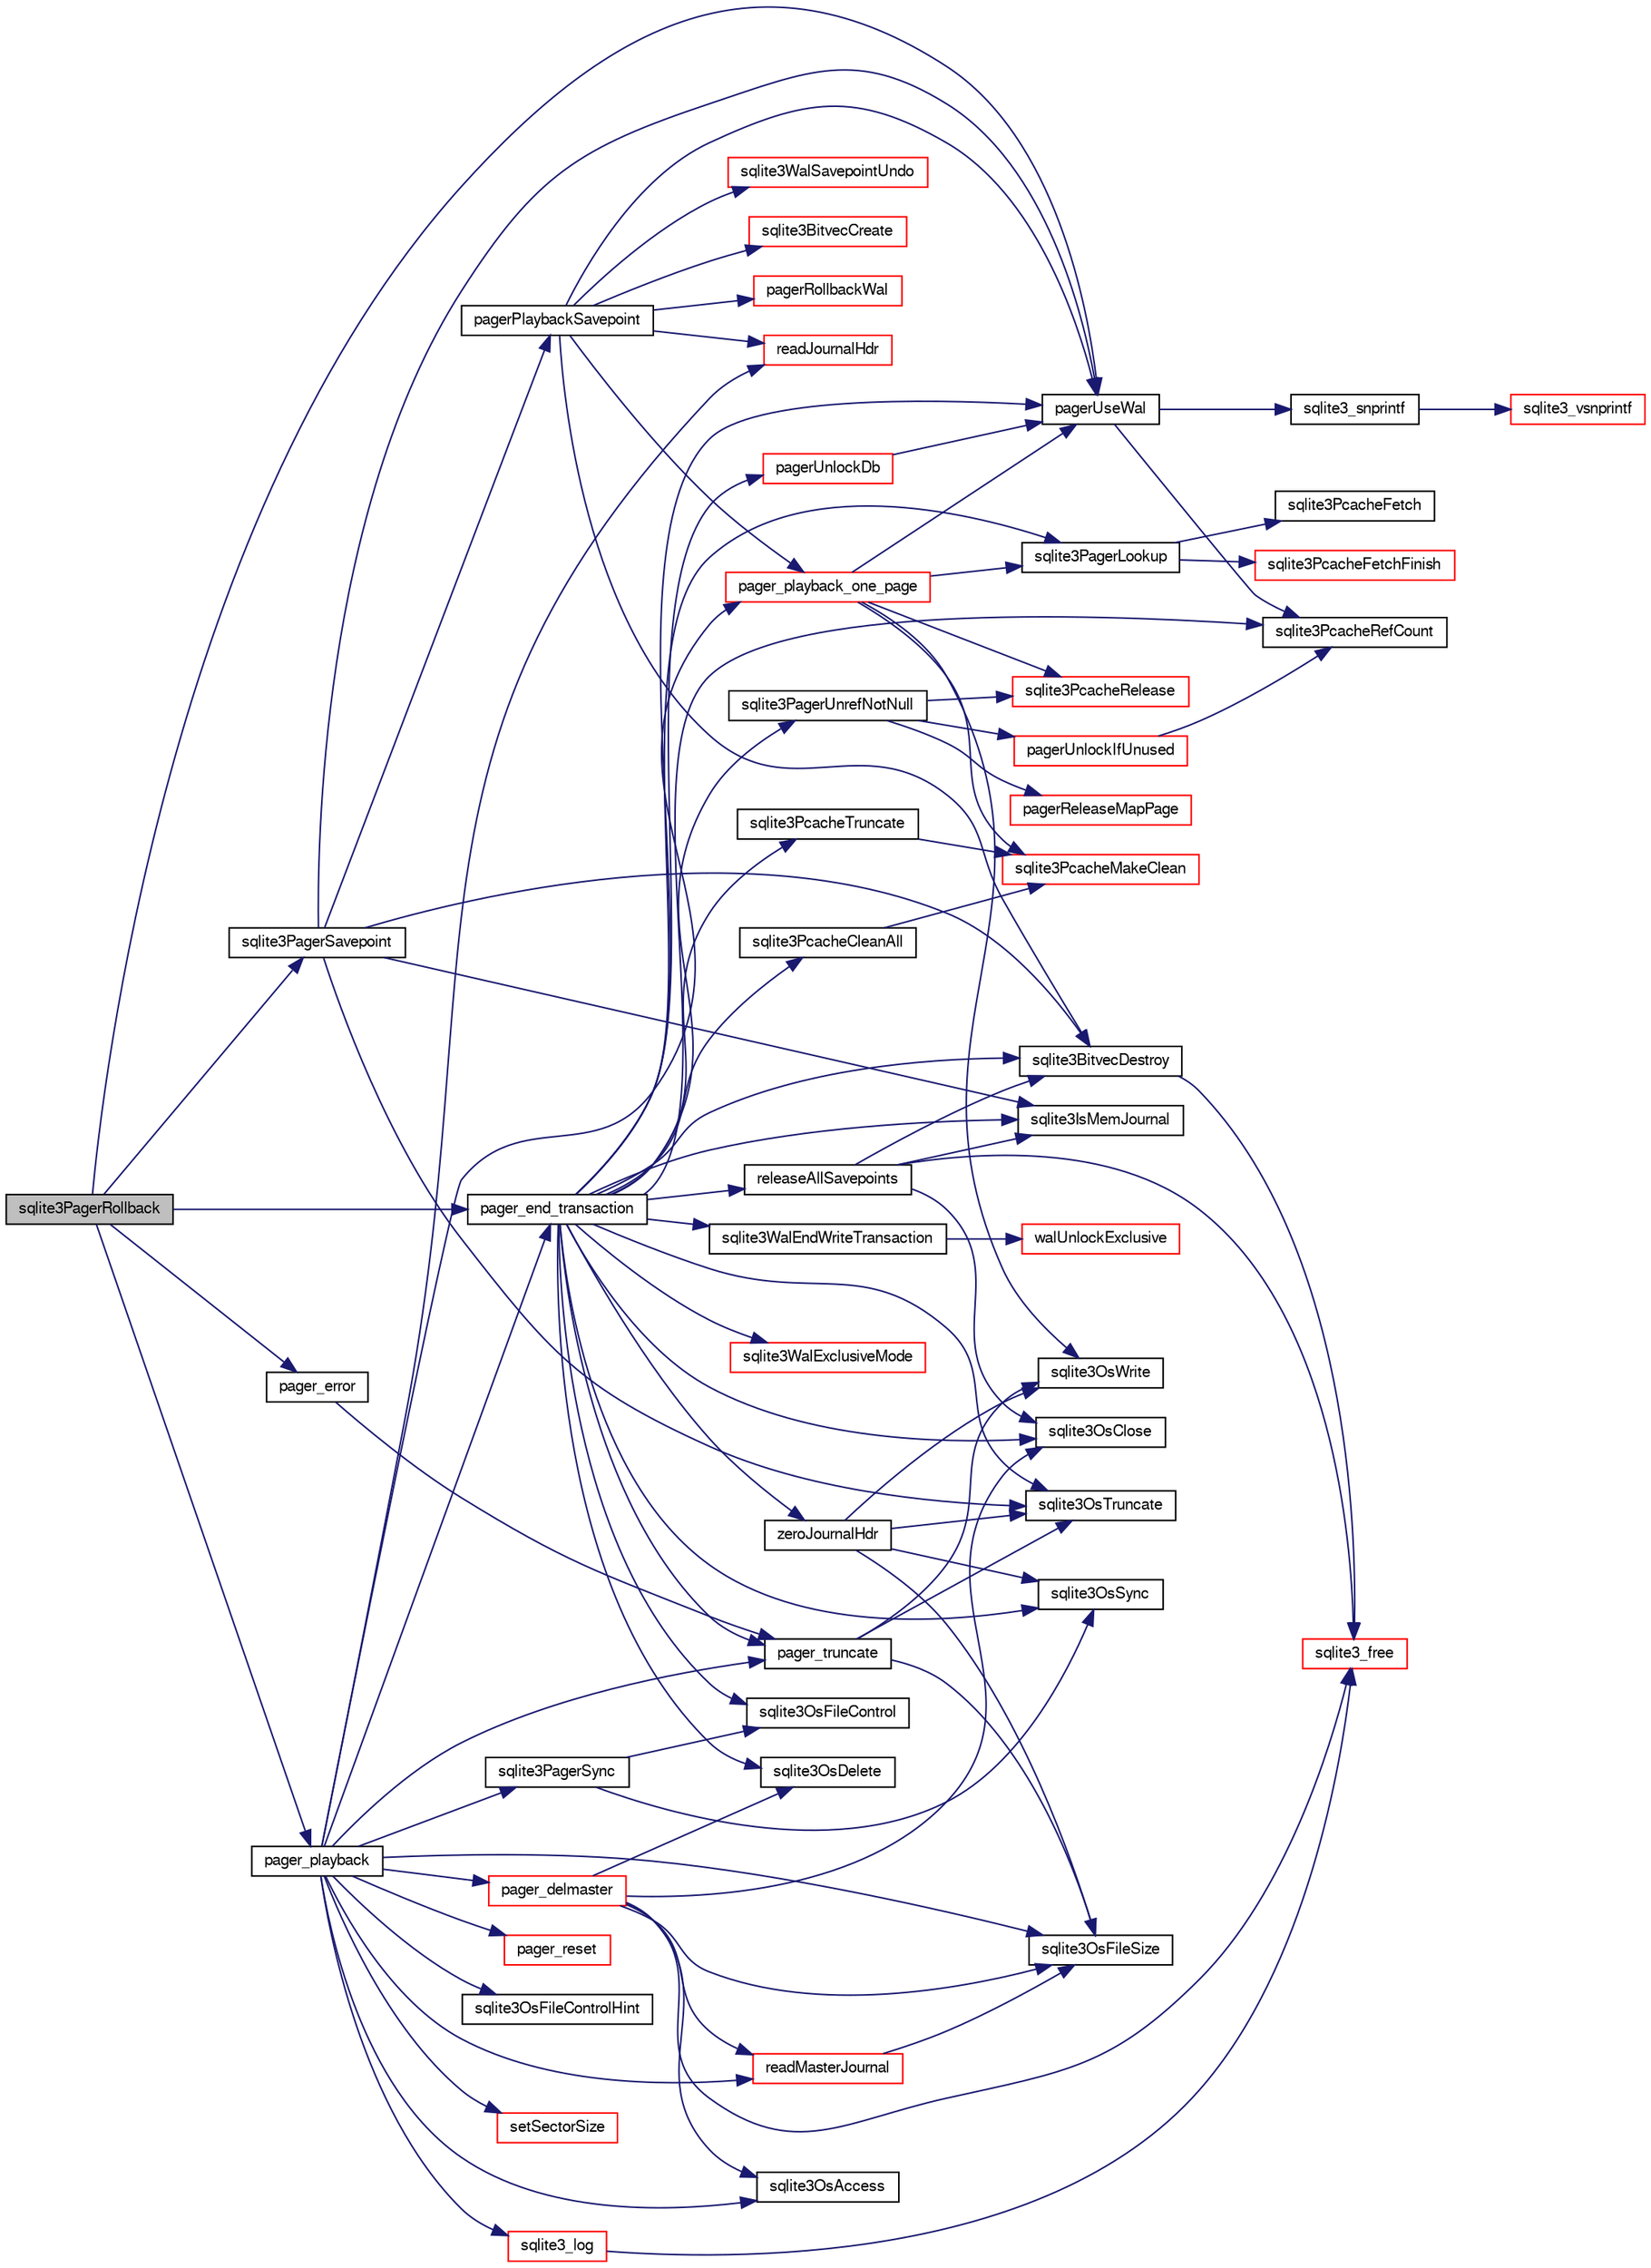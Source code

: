 digraph "sqlite3PagerRollback"
{
  edge [fontname="FreeSans",fontsize="10",labelfontname="FreeSans",labelfontsize="10"];
  node [fontname="FreeSans",fontsize="10",shape=record];
  rankdir="LR";
  Node636100 [label="sqlite3PagerRollback",height=0.2,width=0.4,color="black", fillcolor="grey75", style="filled", fontcolor="black"];
  Node636100 -> Node636101 [color="midnightblue",fontsize="10",style="solid",fontname="FreeSans"];
  Node636101 [label="pagerUseWal",height=0.2,width=0.4,color="black", fillcolor="white", style="filled",URL="$sqlite3_8c.html#a31def80bfe1de9284d635ba190a5eb68"];
  Node636101 -> Node636102 [color="midnightblue",fontsize="10",style="solid",fontname="FreeSans"];
  Node636102 [label="sqlite3PcacheRefCount",height=0.2,width=0.4,color="black", fillcolor="white", style="filled",URL="$sqlite3_8c.html#adee2536d23ec9628e0883ccab03b3429"];
  Node636101 -> Node636103 [color="midnightblue",fontsize="10",style="solid",fontname="FreeSans"];
  Node636103 [label="sqlite3_snprintf",height=0.2,width=0.4,color="black", fillcolor="white", style="filled",URL="$sqlite3_8c.html#aa2695a752e971577f5784122f2013c40"];
  Node636103 -> Node636104 [color="midnightblue",fontsize="10",style="solid",fontname="FreeSans"];
  Node636104 [label="sqlite3_vsnprintf",height=0.2,width=0.4,color="red", fillcolor="white", style="filled",URL="$sqlite3_8c.html#a0862c03aea71d62847e452aa655add42"];
  Node636100 -> Node636385 [color="midnightblue",fontsize="10",style="solid",fontname="FreeSans"];
  Node636385 [label="sqlite3PagerSavepoint",height=0.2,width=0.4,color="black", fillcolor="white", style="filled",URL="$sqlite3_8c.html#a8b5f1920b6a8b564a47e243868f2c8d4"];
  Node636385 -> Node636386 [color="midnightblue",fontsize="10",style="solid",fontname="FreeSans"];
  Node636386 [label="sqlite3BitvecDestroy",height=0.2,width=0.4,color="black", fillcolor="white", style="filled",URL="$sqlite3_8c.html#ab732400d8022b48df1b7b3ee41be045d"];
  Node636386 -> Node636118 [color="midnightblue",fontsize="10",style="solid",fontname="FreeSans"];
  Node636118 [label="sqlite3_free",height=0.2,width=0.4,color="red", fillcolor="white", style="filled",URL="$sqlite3_8c.html#a6552349e36a8a691af5487999ab09519"];
  Node636385 -> Node636387 [color="midnightblue",fontsize="10",style="solid",fontname="FreeSans"];
  Node636387 [label="sqlite3IsMemJournal",height=0.2,width=0.4,color="black", fillcolor="white", style="filled",URL="$sqlite3_8c.html#a237bb8682b84ed24be164d4c57465182"];
  Node636385 -> Node636388 [color="midnightblue",fontsize="10",style="solid",fontname="FreeSans"];
  Node636388 [label="sqlite3OsTruncate",height=0.2,width=0.4,color="black", fillcolor="white", style="filled",URL="$sqlite3_8c.html#ab14e17fc93b09d52b42c433c47eb3b68"];
  Node636385 -> Node636101 [color="midnightblue",fontsize="10",style="solid",fontname="FreeSans"];
  Node636385 -> Node636389 [color="midnightblue",fontsize="10",style="solid",fontname="FreeSans"];
  Node636389 [label="pagerPlaybackSavepoint",height=0.2,width=0.4,color="black", fillcolor="white", style="filled",URL="$sqlite3_8c.html#aedf76c3b6661c4244cc3e2c5464fd12e"];
  Node636389 -> Node636390 [color="midnightblue",fontsize="10",style="solid",fontname="FreeSans"];
  Node636390 [label="sqlite3BitvecCreate",height=0.2,width=0.4,color="red", fillcolor="white", style="filled",URL="$sqlite3_8c.html#a0a60c2422cf28790767f5bc7598514ee"];
  Node636389 -> Node636101 [color="midnightblue",fontsize="10",style="solid",fontname="FreeSans"];
  Node636389 -> Node636391 [color="midnightblue",fontsize="10",style="solid",fontname="FreeSans"];
  Node636391 [label="pagerRollbackWal",height=0.2,width=0.4,color="red", fillcolor="white", style="filled",URL="$sqlite3_8c.html#a80911cae8e3a137646b54d4e3e52147b"];
  Node636389 -> Node636452 [color="midnightblue",fontsize="10",style="solid",fontname="FreeSans"];
  Node636452 [label="pager_playback_one_page",height=0.2,width=0.4,color="red", fillcolor="white", style="filled",URL="$sqlite3_8c.html#adfca1dee9939482792fe2b4ed982d00e"];
  Node636452 -> Node636101 [color="midnightblue",fontsize="10",style="solid",fontname="FreeSans"];
  Node636452 -> Node636405 [color="midnightblue",fontsize="10",style="solid",fontname="FreeSans"];
  Node636405 [label="sqlite3PagerLookup",height=0.2,width=0.4,color="black", fillcolor="white", style="filled",URL="$sqlite3_8c.html#a1252ec03814f64eed236cfb21094cafd"];
  Node636405 -> Node636406 [color="midnightblue",fontsize="10",style="solid",fontname="FreeSans"];
  Node636406 [label="sqlite3PcacheFetch",height=0.2,width=0.4,color="black", fillcolor="white", style="filled",URL="$sqlite3_8c.html#a51a10151c5ec2c1c9e6fd615e95a3450"];
  Node636405 -> Node636407 [color="midnightblue",fontsize="10",style="solid",fontname="FreeSans"];
  Node636407 [label="sqlite3PcacheFetchFinish",height=0.2,width=0.4,color="red", fillcolor="white", style="filled",URL="$sqlite3_8c.html#a21f330cb082d63a111f64257e823a4b1"];
  Node636452 -> Node636427 [color="midnightblue",fontsize="10",style="solid",fontname="FreeSans"];
  Node636427 [label="sqlite3OsWrite",height=0.2,width=0.4,color="black", fillcolor="white", style="filled",URL="$sqlite3_8c.html#a1eea7ec327af84c05b4dd4cc075a537f"];
  Node636452 -> Node636431 [color="midnightblue",fontsize="10",style="solid",fontname="FreeSans"];
  Node636431 [label="sqlite3PcacheMakeClean",height=0.2,width=0.4,color="red", fillcolor="white", style="filled",URL="$sqlite3_8c.html#ac00d8abc5cdfaa4da090c03d2b24711c"];
  Node636452 -> Node636418 [color="midnightblue",fontsize="10",style="solid",fontname="FreeSans"];
  Node636418 [label="sqlite3PcacheRelease",height=0.2,width=0.4,color="red", fillcolor="white", style="filled",URL="$sqlite3_8c.html#ad07fc7a8130ad1e77861f345084b1b83"];
  Node636389 -> Node636505 [color="midnightblue",fontsize="10",style="solid",fontname="FreeSans"];
  Node636505 [label="readJournalHdr",height=0.2,width=0.4,color="red", fillcolor="white", style="filled",URL="$sqlite3_8c.html#a4367a6db0dfbaacd476aeecccc99904b"];
  Node636389 -> Node636506 [color="midnightblue",fontsize="10",style="solid",fontname="FreeSans"];
  Node636506 [label="sqlite3WalSavepointUndo",height=0.2,width=0.4,color="red", fillcolor="white", style="filled",URL="$sqlite3_8c.html#acadd357868ee08e816276be2170e0904"];
  Node636389 -> Node636386 [color="midnightblue",fontsize="10",style="solid",fontname="FreeSans"];
  Node636100 -> Node636422 [color="midnightblue",fontsize="10",style="solid",fontname="FreeSans"];
  Node636422 [label="pager_end_transaction",height=0.2,width=0.4,color="black", fillcolor="white", style="filled",URL="$sqlite3_8c.html#a0814e2cfab386b1e3ba74528870339fe"];
  Node636422 -> Node636423 [color="midnightblue",fontsize="10",style="solid",fontname="FreeSans"];
  Node636423 [label="releaseAllSavepoints",height=0.2,width=0.4,color="black", fillcolor="white", style="filled",URL="$sqlite3_8c.html#ac0ec06e81b223a42295bd1a0182b1609"];
  Node636423 -> Node636386 [color="midnightblue",fontsize="10",style="solid",fontname="FreeSans"];
  Node636423 -> Node636387 [color="midnightblue",fontsize="10",style="solid",fontname="FreeSans"];
  Node636423 -> Node636424 [color="midnightblue",fontsize="10",style="solid",fontname="FreeSans"];
  Node636424 [label="sqlite3OsClose",height=0.2,width=0.4,color="black", fillcolor="white", style="filled",URL="$sqlite3_8c.html#aa5f0aeb27273a57c0523deaf48997533"];
  Node636423 -> Node636118 [color="midnightblue",fontsize="10",style="solid",fontname="FreeSans"];
  Node636422 -> Node636101 [color="midnightblue",fontsize="10",style="solid",fontname="FreeSans"];
  Node636422 -> Node636387 [color="midnightblue",fontsize="10",style="solid",fontname="FreeSans"];
  Node636422 -> Node636424 [color="midnightblue",fontsize="10",style="solid",fontname="FreeSans"];
  Node636422 -> Node636388 [color="midnightblue",fontsize="10",style="solid",fontname="FreeSans"];
  Node636422 -> Node636425 [color="midnightblue",fontsize="10",style="solid",fontname="FreeSans"];
  Node636425 [label="sqlite3OsSync",height=0.2,width=0.4,color="black", fillcolor="white", style="filled",URL="$sqlite3_8c.html#a3f01629ca3b49854944cecdd14dc3358"];
  Node636422 -> Node636426 [color="midnightblue",fontsize="10",style="solid",fontname="FreeSans"];
  Node636426 [label="zeroJournalHdr",height=0.2,width=0.4,color="black", fillcolor="white", style="filled",URL="$sqlite3_8c.html#a6e1592949a5e668f43f0ff5f5d08fe10"];
  Node636426 -> Node636388 [color="midnightblue",fontsize="10",style="solid",fontname="FreeSans"];
  Node636426 -> Node636427 [color="midnightblue",fontsize="10",style="solid",fontname="FreeSans"];
  Node636426 -> Node636425 [color="midnightblue",fontsize="10",style="solid",fontname="FreeSans"];
  Node636426 -> Node636428 [color="midnightblue",fontsize="10",style="solid",fontname="FreeSans"];
  Node636428 [label="sqlite3OsFileSize",height=0.2,width=0.4,color="black", fillcolor="white", style="filled",URL="$sqlite3_8c.html#a395914ef2826de6ed70e92b5d02887de"];
  Node636422 -> Node636429 [color="midnightblue",fontsize="10",style="solid",fontname="FreeSans"];
  Node636429 [label="sqlite3OsDelete",height=0.2,width=0.4,color="black", fillcolor="white", style="filled",URL="$sqlite3_8c.html#a576c2e542e46ddee19d10e75337039c0"];
  Node636422 -> Node636102 [color="midnightblue",fontsize="10",style="solid",fontname="FreeSans"];
  Node636422 -> Node636405 [color="midnightblue",fontsize="10",style="solid",fontname="FreeSans"];
  Node636422 -> Node636416 [color="midnightblue",fontsize="10",style="solid",fontname="FreeSans"];
  Node636416 [label="sqlite3PagerUnrefNotNull",height=0.2,width=0.4,color="black", fillcolor="white", style="filled",URL="$sqlite3_8c.html#a4b314f96f09f5c68c94672e420e31ab9"];
  Node636416 -> Node636417 [color="midnightblue",fontsize="10",style="solid",fontname="FreeSans"];
  Node636417 [label="pagerReleaseMapPage",height=0.2,width=0.4,color="red", fillcolor="white", style="filled",URL="$sqlite3_8c.html#aefa288f9febba49488ab634f8b0d5f6d"];
  Node636416 -> Node636418 [color="midnightblue",fontsize="10",style="solid",fontname="FreeSans"];
  Node636416 -> Node636420 [color="midnightblue",fontsize="10",style="solid",fontname="FreeSans"];
  Node636420 [label="pagerUnlockIfUnused",height=0.2,width=0.4,color="red", fillcolor="white", style="filled",URL="$sqlite3_8c.html#abf547f4276efb6f10262f7fde1e4d065"];
  Node636420 -> Node636102 [color="midnightblue",fontsize="10",style="solid",fontname="FreeSans"];
  Node636422 -> Node636386 [color="midnightblue",fontsize="10",style="solid",fontname="FreeSans"];
  Node636422 -> Node636430 [color="midnightblue",fontsize="10",style="solid",fontname="FreeSans"];
  Node636430 [label="sqlite3PcacheCleanAll",height=0.2,width=0.4,color="black", fillcolor="white", style="filled",URL="$sqlite3_8c.html#a65aa4d4f73373a161a96fafe219b86a7"];
  Node636430 -> Node636431 [color="midnightblue",fontsize="10",style="solid",fontname="FreeSans"];
  Node636422 -> Node636432 [color="midnightblue",fontsize="10",style="solid",fontname="FreeSans"];
  Node636432 [label="sqlite3PcacheTruncate",height=0.2,width=0.4,color="black", fillcolor="white", style="filled",URL="$sqlite3_8c.html#aa25da46a83609c408a14977a087af782"];
  Node636432 -> Node636431 [color="midnightblue",fontsize="10",style="solid",fontname="FreeSans"];
  Node636422 -> Node636433 [color="midnightblue",fontsize="10",style="solid",fontname="FreeSans"];
  Node636433 [label="sqlite3WalEndWriteTransaction",height=0.2,width=0.4,color="black", fillcolor="white", style="filled",URL="$sqlite3_8c.html#a0ae58a14b40600fb21130cc4d595acc9"];
  Node636433 -> Node636434 [color="midnightblue",fontsize="10",style="solid",fontname="FreeSans"];
  Node636434 [label="walUnlockExclusive",height=0.2,width=0.4,color="red", fillcolor="white", style="filled",URL="$sqlite3_8c.html#a7ef6fcadaaeb9b36d1b9eaaf7e8f3311"];
  Node636422 -> Node636436 [color="midnightblue",fontsize="10",style="solid",fontname="FreeSans"];
  Node636436 [label="pager_truncate",height=0.2,width=0.4,color="black", fillcolor="white", style="filled",URL="$sqlite3_8c.html#aa0700caa408442673a3ede3bb04b1f0b"];
  Node636436 -> Node636428 [color="midnightblue",fontsize="10",style="solid",fontname="FreeSans"];
  Node636436 -> Node636388 [color="midnightblue",fontsize="10",style="solid",fontname="FreeSans"];
  Node636436 -> Node636427 [color="midnightblue",fontsize="10",style="solid",fontname="FreeSans"];
  Node636422 -> Node636437 [color="midnightblue",fontsize="10",style="solid",fontname="FreeSans"];
  Node636437 [label="sqlite3OsFileControl",height=0.2,width=0.4,color="black", fillcolor="white", style="filled",URL="$sqlite3_8c.html#aa8dad928f8e52b454c6d82bd2fe5c3fc"];
  Node636422 -> Node636438 [color="midnightblue",fontsize="10",style="solid",fontname="FreeSans"];
  Node636438 [label="sqlite3WalExclusiveMode",height=0.2,width=0.4,color="red", fillcolor="white", style="filled",URL="$sqlite3_8c.html#a1ca342ad565c5ae8dd3685e3aa0b731e"];
  Node636422 -> Node636441 [color="midnightblue",fontsize="10",style="solid",fontname="FreeSans"];
  Node636441 [label="pagerUnlockDb",height=0.2,width=0.4,color="red", fillcolor="white", style="filled",URL="$sqlite3_8c.html#a8ac54f19421c76b5045a40b42d282c32"];
  Node636441 -> Node636101 [color="midnightblue",fontsize="10",style="solid",fontname="FreeSans"];
  Node636100 -> Node636507 [color="midnightblue",fontsize="10",style="solid",fontname="FreeSans"];
  Node636507 [label="pager_playback",height=0.2,width=0.4,color="black", fillcolor="white", style="filled",URL="$sqlite3_8c.html#a9d9a750a9fc76eb4b668c8a16b164a65"];
  Node636507 -> Node636428 [color="midnightblue",fontsize="10",style="solid",fontname="FreeSans"];
  Node636507 -> Node636508 [color="midnightblue",fontsize="10",style="solid",fontname="FreeSans"];
  Node636508 [label="readMasterJournal",height=0.2,width=0.4,color="red", fillcolor="white", style="filled",URL="$sqlite3_8c.html#a9f7dd04609394d281f69682034ea0b61"];
  Node636508 -> Node636428 [color="midnightblue",fontsize="10",style="solid",fontname="FreeSans"];
  Node636507 -> Node636509 [color="midnightblue",fontsize="10",style="solid",fontname="FreeSans"];
  Node636509 [label="sqlite3OsAccess",height=0.2,width=0.4,color="black", fillcolor="white", style="filled",URL="$sqlite3_8c.html#afeb6079743f71ae6557342ff391d8ceb"];
  Node636507 -> Node636505 [color="midnightblue",fontsize="10",style="solid",fontname="FreeSans"];
  Node636507 -> Node636436 [color="midnightblue",fontsize="10",style="solid",fontname="FreeSans"];
  Node636507 -> Node636446 [color="midnightblue",fontsize="10",style="solid",fontname="FreeSans"];
  Node636446 [label="pager_reset",height=0.2,width=0.4,color="red", fillcolor="white", style="filled",URL="$sqlite3_8c.html#a80434ecc2e0b58eea05c79b1690be582"];
  Node636507 -> Node636452 [color="midnightblue",fontsize="10",style="solid",fontname="FreeSans"];
  Node636507 -> Node636477 [color="midnightblue",fontsize="10",style="solid",fontname="FreeSans"];
  Node636477 [label="sqlite3OsFileControlHint",height=0.2,width=0.4,color="black", fillcolor="white", style="filled",URL="$sqlite3_8c.html#a63d0693fc056b088572daedace58e82f"];
  Node636507 -> Node636510 [color="midnightblue",fontsize="10",style="solid",fontname="FreeSans"];
  Node636510 [label="sqlite3PagerSync",height=0.2,width=0.4,color="black", fillcolor="white", style="filled",URL="$sqlite3_8c.html#a5b3c2a03efdf7f4844243c58718ca08b"];
  Node636510 -> Node636437 [color="midnightblue",fontsize="10",style="solid",fontname="FreeSans"];
  Node636510 -> Node636425 [color="midnightblue",fontsize="10",style="solid",fontname="FreeSans"];
  Node636507 -> Node636422 [color="midnightblue",fontsize="10",style="solid",fontname="FreeSans"];
  Node636507 -> Node636511 [color="midnightblue",fontsize="10",style="solid",fontname="FreeSans"];
  Node636511 [label="pager_delmaster",height=0.2,width=0.4,color="red", fillcolor="white", style="filled",URL="$sqlite3_8c.html#a940bc2e6650e613dc69243119683c221"];
  Node636511 -> Node636428 [color="midnightblue",fontsize="10",style="solid",fontname="FreeSans"];
  Node636511 -> Node636509 [color="midnightblue",fontsize="10",style="solid",fontname="FreeSans"];
  Node636511 -> Node636508 [color="midnightblue",fontsize="10",style="solid",fontname="FreeSans"];
  Node636511 -> Node636424 [color="midnightblue",fontsize="10",style="solid",fontname="FreeSans"];
  Node636511 -> Node636429 [color="midnightblue",fontsize="10",style="solid",fontname="FreeSans"];
  Node636511 -> Node636118 [color="midnightblue",fontsize="10",style="solid",fontname="FreeSans"];
  Node636507 -> Node636154 [color="midnightblue",fontsize="10",style="solid",fontname="FreeSans"];
  Node636154 [label="sqlite3_log",height=0.2,width=0.4,color="red", fillcolor="white", style="filled",URL="$sqlite3_8c.html#a298c9699bf9c143662c6b1fec4b2dc3b"];
  Node636154 -> Node636118 [color="midnightblue",fontsize="10",style="solid",fontname="FreeSans"];
  Node636507 -> Node636512 [color="midnightblue",fontsize="10",style="solid",fontname="FreeSans"];
  Node636512 [label="setSectorSize",height=0.2,width=0.4,color="red", fillcolor="white", style="filled",URL="$sqlite3_8c.html#ae5c96f9f828df3cd795fe591b788ce35"];
  Node636100 -> Node636515 [color="midnightblue",fontsize="10",style="solid",fontname="FreeSans"];
  Node636515 [label="pager_error",height=0.2,width=0.4,color="black", fillcolor="white", style="filled",URL="$sqlite3_8c.html#ac15e13c61047b37098e21115614ddd22"];
  Node636515 -> Node636436 [color="midnightblue",fontsize="10",style="solid",fontname="FreeSans"];
}
